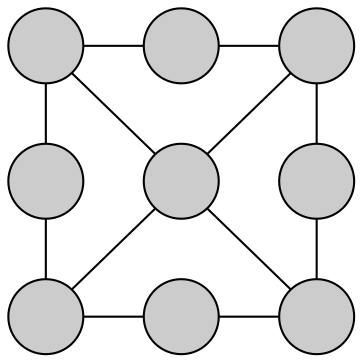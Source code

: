 graph {
	graph [nodesep=.4,ranksep=.4,splines=line,bgcolor="transparent",layout="dot"]
	edge [penwidth=1]
	node [shape=circle,style=filled,fillcolor="#cccccc",label="",fontname="Source Code Pro,Ubuntu Mono",penwidth=1,width=0.5,margin=0,fontsize=18]

	subgraph {
		rank=same
		a -- b -- c
	}
	subgraph {
		rank=same
		d e f
	}
	subgraph {
		rank=same
		g -- h -- i
	}

	a -- d -- g
	c -- f -- i
	a -- e -- i
	c -- e -- g
}
